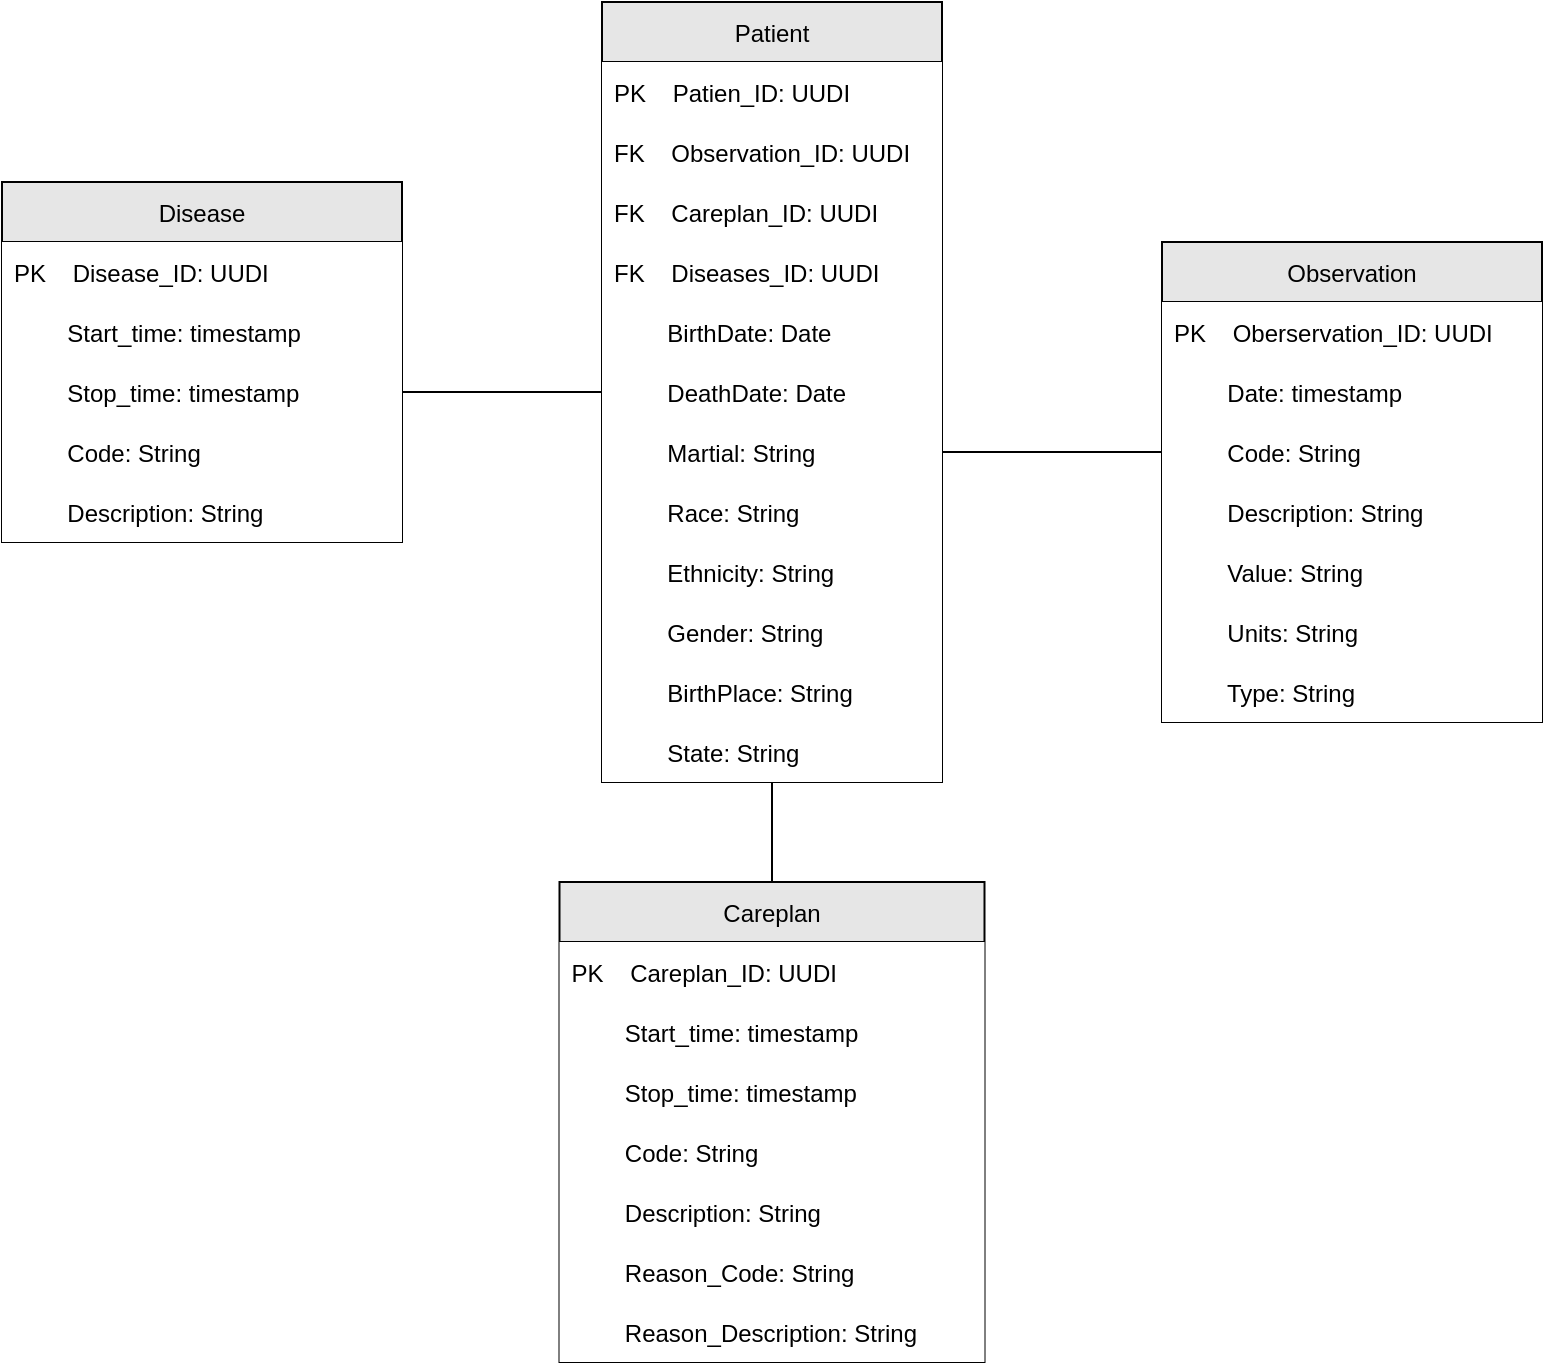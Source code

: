 <mxfile version="20.0.2" type="device"><diagram name="Page-1" id="2ca16b54-16f6-2749-3443-fa8db7711227"><mxGraphModel dx="1703" dy="710" grid="1" gridSize="10" guides="1" tooltips="1" connect="1" arrows="1" fold="1" page="1" pageScale="1" pageWidth="1100" pageHeight="850" background="none" math="0" shadow="0"><root><mxCell id="0"/><mxCell id="1" parent="0"/><mxCell id="jerqM4Zio6cf1CS1COxi-2" value="Observation" style="swimlane;fontStyle=0;childLayout=stackLayout;horizontal=1;startSize=30;horizontalStack=0;resizeParent=1;resizeParentMax=0;resizeLast=0;collapsible=1;marginBottom=0;fillColor=#E6E6E6;" vertex="1" parent="1"><mxGeometry x="770" y="350" width="190" height="240" as="geometry"/></mxCell><mxCell id="jerqM4Zio6cf1CS1COxi-3" value="PK    Oberservation_ID: UUDI" style="text;strokeColor=none;fillColor=#FFFFFF;align=left;verticalAlign=middle;spacingLeft=4;spacingRight=4;overflow=hidden;points=[[0,0.5],[1,0.5]];portConstraint=eastwest;rotatable=0;" vertex="1" parent="jerqM4Zio6cf1CS1COxi-2"><mxGeometry y="30" width="190" height="30" as="geometry"/></mxCell><mxCell id="jerqM4Zio6cf1CS1COxi-4" value="        Date: timestamp" style="text;strokeColor=none;fillColor=#FFFFFF;align=left;verticalAlign=middle;spacingLeft=4;spacingRight=4;overflow=hidden;points=[[0,0.5],[1,0.5]];portConstraint=eastwest;rotatable=0;" vertex="1" parent="jerqM4Zio6cf1CS1COxi-2"><mxGeometry y="60" width="190" height="30" as="geometry"/></mxCell><mxCell id="jerqM4Zio6cf1CS1COxi-5" value="        Code: String" style="text;strokeColor=none;fillColor=#FFFFFF;align=left;verticalAlign=middle;spacingLeft=4;spacingRight=4;overflow=hidden;points=[[0,0.5],[1,0.5]];portConstraint=eastwest;rotatable=0;" vertex="1" parent="jerqM4Zio6cf1CS1COxi-2"><mxGeometry y="90" width="190" height="30" as="geometry"/></mxCell><mxCell id="jerqM4Zio6cf1CS1COxi-6" value="        Description: String" style="text;strokeColor=none;fillColor=#FFFFFF;align=left;verticalAlign=middle;spacingLeft=4;spacingRight=4;overflow=hidden;points=[[0,0.5],[1,0.5]];portConstraint=eastwest;rotatable=0;" vertex="1" parent="jerqM4Zio6cf1CS1COxi-2"><mxGeometry y="120" width="190" height="30" as="geometry"/></mxCell><mxCell id="jerqM4Zio6cf1CS1COxi-9" value="        Value: String" style="text;strokeColor=none;fillColor=#FFFFFF;align=left;verticalAlign=middle;spacingLeft=4;spacingRight=4;overflow=hidden;points=[[0,0.5],[1,0.5]];portConstraint=eastwest;rotatable=0;" vertex="1" parent="jerqM4Zio6cf1CS1COxi-2"><mxGeometry y="150" width="190" height="30" as="geometry"/></mxCell><mxCell id="jerqM4Zio6cf1CS1COxi-7" value="        Units: String" style="text;strokeColor=none;fillColor=#FFFFFF;align=left;verticalAlign=middle;spacingLeft=4;spacingRight=4;overflow=hidden;points=[[0,0.5],[1,0.5]];portConstraint=eastwest;rotatable=0;" vertex="1" parent="jerqM4Zio6cf1CS1COxi-2"><mxGeometry y="180" width="190" height="30" as="geometry"/></mxCell><mxCell id="jerqM4Zio6cf1CS1COxi-8" value="        Type: String" style="text;strokeColor=none;fillColor=#FFFFFF;align=left;verticalAlign=middle;spacingLeft=4;spacingRight=4;overflow=hidden;points=[[0,0.5],[1,0.5]];portConstraint=eastwest;rotatable=0;" vertex="1" parent="jerqM4Zio6cf1CS1COxi-2"><mxGeometry y="210" width="190" height="30" as="geometry"/></mxCell><mxCell id="jerqM4Zio6cf1CS1COxi-10" value="Patient" style="swimlane;fontStyle=0;childLayout=stackLayout;horizontal=1;startSize=30;horizontalStack=0;resizeParent=1;resizeParentMax=0;resizeLast=0;collapsible=1;marginBottom=0;fillColor=#E6E6E6;" vertex="1" parent="1"><mxGeometry x="490" y="230" width="170" height="390" as="geometry"/></mxCell><mxCell id="jerqM4Zio6cf1CS1COxi-11" value="PK    Patien_ID: UUDI" style="text;strokeColor=none;fillColor=#FFFFFF;align=left;verticalAlign=middle;spacingLeft=4;spacingRight=4;overflow=hidden;points=[[0,0.5],[1,0.5]];portConstraint=eastwest;rotatable=0;" vertex="1" parent="jerqM4Zio6cf1CS1COxi-10"><mxGeometry y="30" width="170" height="30" as="geometry"/></mxCell><mxCell id="jerqM4Zio6cf1CS1COxi-38" value="FK    Observation_ID: UUDI" style="text;strokeColor=none;fillColor=#FFFFFF;align=left;verticalAlign=middle;spacingLeft=4;spacingRight=4;overflow=hidden;points=[[0,0.5],[1,0.5]];portConstraint=eastwest;rotatable=0;" vertex="1" parent="jerqM4Zio6cf1CS1COxi-10"><mxGeometry y="60" width="170" height="30" as="geometry"/></mxCell><mxCell id="jerqM4Zio6cf1CS1COxi-40" value="FK    Careplan_ID: UUDI" style="text;strokeColor=none;fillColor=#FFFFFF;align=left;verticalAlign=middle;spacingLeft=4;spacingRight=4;overflow=hidden;points=[[0,0.5],[1,0.5]];portConstraint=eastwest;rotatable=0;" vertex="1" parent="jerqM4Zio6cf1CS1COxi-10"><mxGeometry y="90" width="170" height="30" as="geometry"/></mxCell><mxCell id="jerqM4Zio6cf1CS1COxi-41" value="FK    Diseases_ID: UUDI" style="text;strokeColor=none;fillColor=#FFFFFF;align=left;verticalAlign=middle;spacingLeft=4;spacingRight=4;overflow=hidden;points=[[0,0.5],[1,0.5]];portConstraint=eastwest;rotatable=0;" vertex="1" parent="jerqM4Zio6cf1CS1COxi-10"><mxGeometry y="120" width="170" height="30" as="geometry"/></mxCell><mxCell id="jerqM4Zio6cf1CS1COxi-12" value="        BirthDate: Date" style="text;strokeColor=none;fillColor=#FFFFFF;align=left;verticalAlign=middle;spacingLeft=4;spacingRight=4;overflow=hidden;points=[[0,0.5],[1,0.5]];portConstraint=eastwest;rotatable=0;" vertex="1" parent="jerqM4Zio6cf1CS1COxi-10"><mxGeometry y="150" width="170" height="30" as="geometry"/></mxCell><mxCell id="jerqM4Zio6cf1CS1COxi-13" value="        DeathDate: Date" style="text;strokeColor=none;fillColor=#FFFFFF;align=left;verticalAlign=middle;spacingLeft=4;spacingRight=4;overflow=hidden;points=[[0,0.5],[1,0.5]];portConstraint=eastwest;rotatable=0;" vertex="1" parent="jerqM4Zio6cf1CS1COxi-10"><mxGeometry y="180" width="170" height="30" as="geometry"/></mxCell><mxCell id="jerqM4Zio6cf1CS1COxi-14" value="        Martial: String" style="text;strokeColor=none;fillColor=#FFFFFF;align=left;verticalAlign=middle;spacingLeft=4;spacingRight=4;overflow=hidden;points=[[0,0.5],[1,0.5]];portConstraint=eastwest;rotatable=0;" vertex="1" parent="jerqM4Zio6cf1CS1COxi-10"><mxGeometry y="210" width="170" height="30" as="geometry"/></mxCell><mxCell id="jerqM4Zio6cf1CS1COxi-15" value="        Race: String" style="text;strokeColor=none;fillColor=#FFFFFF;align=left;verticalAlign=middle;spacingLeft=4;spacingRight=4;overflow=hidden;points=[[0,0.5],[1,0.5]];portConstraint=eastwest;rotatable=0;" vertex="1" parent="jerqM4Zio6cf1CS1COxi-10"><mxGeometry y="240" width="170" height="30" as="geometry"/></mxCell><mxCell id="jerqM4Zio6cf1CS1COxi-16" value="        Ethnicity: String" style="text;strokeColor=none;fillColor=#FFFFFF;align=left;verticalAlign=middle;spacingLeft=4;spacingRight=4;overflow=hidden;points=[[0,0.5],[1,0.5]];portConstraint=eastwest;rotatable=0;" vertex="1" parent="jerqM4Zio6cf1CS1COxi-10"><mxGeometry y="270" width="170" height="30" as="geometry"/></mxCell><mxCell id="jerqM4Zio6cf1CS1COxi-17" value="        Gender: String" style="text;strokeColor=none;fillColor=#FFFFFF;align=left;verticalAlign=middle;spacingLeft=4;spacingRight=4;overflow=hidden;points=[[0,0.5],[1,0.5]];portConstraint=eastwest;rotatable=0;" vertex="1" parent="jerqM4Zio6cf1CS1COxi-10"><mxGeometry y="300" width="170" height="30" as="geometry"/></mxCell><mxCell id="jerqM4Zio6cf1CS1COxi-34" value="        BirthPlace: String" style="text;strokeColor=none;fillColor=#FFFFFF;align=left;verticalAlign=middle;spacingLeft=4;spacingRight=4;overflow=hidden;points=[[0,0.5],[1,0.5]];portConstraint=eastwest;rotatable=0;" vertex="1" parent="jerqM4Zio6cf1CS1COxi-10"><mxGeometry y="330" width="170" height="30" as="geometry"/></mxCell><mxCell id="jerqM4Zio6cf1CS1COxi-35" value="        State: String" style="text;strokeColor=none;fillColor=#FFFFFF;align=left;verticalAlign=middle;spacingLeft=4;spacingRight=4;overflow=hidden;points=[[0,0.5],[1,0.5]];portConstraint=eastwest;rotatable=0;" vertex="1" parent="jerqM4Zio6cf1CS1COxi-10"><mxGeometry y="360" width="170" height="30" as="geometry"/></mxCell><mxCell id="jerqM4Zio6cf1CS1COxi-18" value="Disease" style="swimlane;fontStyle=0;childLayout=stackLayout;horizontal=1;startSize=30;horizontalStack=0;resizeParent=1;resizeParentMax=0;resizeLast=0;collapsible=1;marginBottom=0;fillColor=#E6E6E6;" vertex="1" parent="1"><mxGeometry x="190" y="320" width="200" height="180" as="geometry"/></mxCell><mxCell id="jerqM4Zio6cf1CS1COxi-19" value="PK    Disease_ID: UUDI" style="text;strokeColor=none;fillColor=#FFFFFF;align=left;verticalAlign=middle;spacingLeft=4;spacingRight=4;overflow=hidden;points=[[0,0.5],[1,0.5]];portConstraint=eastwest;rotatable=0;" vertex="1" parent="jerqM4Zio6cf1CS1COxi-18"><mxGeometry y="30" width="200" height="30" as="geometry"/></mxCell><mxCell id="jerqM4Zio6cf1CS1COxi-20" value="        Start_time: timestamp" style="text;strokeColor=none;fillColor=#FFFFFF;align=left;verticalAlign=middle;spacingLeft=4;spacingRight=4;overflow=hidden;points=[[0,0.5],[1,0.5]];portConstraint=eastwest;rotatable=0;" vertex="1" parent="jerqM4Zio6cf1CS1COxi-18"><mxGeometry y="60" width="200" height="30" as="geometry"/></mxCell><mxCell id="jerqM4Zio6cf1CS1COxi-42" value="        Stop_time: timestamp" style="text;strokeColor=none;fillColor=#FFFFFF;align=left;verticalAlign=middle;spacingLeft=4;spacingRight=4;overflow=hidden;points=[[0,0.5],[1,0.5]];portConstraint=eastwest;rotatable=0;" vertex="1" parent="jerqM4Zio6cf1CS1COxi-18"><mxGeometry y="90" width="200" height="30" as="geometry"/></mxCell><mxCell id="jerqM4Zio6cf1CS1COxi-21" value="        Code: String" style="text;strokeColor=none;fillColor=#FFFFFF;align=left;verticalAlign=middle;spacingLeft=4;spacingRight=4;overflow=hidden;points=[[0,0.5],[1,0.5]];portConstraint=eastwest;rotatable=0;" vertex="1" parent="jerqM4Zio6cf1CS1COxi-18"><mxGeometry y="120" width="200" height="30" as="geometry"/></mxCell><mxCell id="jerqM4Zio6cf1CS1COxi-22" value="        Description: String" style="text;strokeColor=none;fillColor=#FFFFFF;align=left;verticalAlign=middle;spacingLeft=4;spacingRight=4;overflow=hidden;points=[[0,0.5],[1,0.5]];portConstraint=eastwest;rotatable=0;" vertex="1" parent="jerqM4Zio6cf1CS1COxi-18"><mxGeometry y="150" width="200" height="30" as="geometry"/></mxCell><mxCell id="jerqM4Zio6cf1CS1COxi-26" value="Careplan" style="swimlane;fontStyle=0;childLayout=stackLayout;horizontal=1;startSize=30;horizontalStack=0;resizeParent=1;resizeParentMax=0;resizeLast=0;collapsible=1;marginBottom=0;fillColor=#E6E6E6;" vertex="1" parent="1"><mxGeometry x="468.75" y="670" width="212.5" height="240" as="geometry"/></mxCell><mxCell id="jerqM4Zio6cf1CS1COxi-27" value="PK    Careplan_ID: UUDI" style="text;strokeColor=none;fillColor=#FFFFFF;align=left;verticalAlign=middle;spacingLeft=4;spacingRight=4;overflow=hidden;points=[[0,0.5],[1,0.5]];portConstraint=eastwest;rotatable=0;" vertex="1" parent="jerqM4Zio6cf1CS1COxi-26"><mxGeometry y="30" width="212.5" height="30" as="geometry"/></mxCell><mxCell id="jerqM4Zio6cf1CS1COxi-28" value="        Start_time: timestamp" style="text;strokeColor=none;fillColor=#FFFFFF;align=left;verticalAlign=middle;spacingLeft=4;spacingRight=4;overflow=hidden;points=[[0,0.5],[1,0.5]];portConstraint=eastwest;rotatable=0;" vertex="1" parent="jerqM4Zio6cf1CS1COxi-26"><mxGeometry y="60" width="212.5" height="30" as="geometry"/></mxCell><mxCell id="jerqM4Zio6cf1CS1COxi-29" value="        Stop_time: timestamp    " style="text;strokeColor=none;fillColor=#FFFFFF;align=left;verticalAlign=middle;spacingLeft=4;spacingRight=4;overflow=hidden;points=[[0,0.5],[1,0.5]];portConstraint=eastwest;rotatable=0;" vertex="1" parent="jerqM4Zio6cf1CS1COxi-26"><mxGeometry y="90" width="212.5" height="30" as="geometry"/></mxCell><mxCell id="jerqM4Zio6cf1CS1COxi-30" value="        Code: String" style="text;strokeColor=none;fillColor=#FFFFFF;align=left;verticalAlign=middle;spacingLeft=4;spacingRight=4;overflow=hidden;points=[[0,0.5],[1,0.5]];portConstraint=eastwest;rotatable=0;" vertex="1" parent="jerqM4Zio6cf1CS1COxi-26"><mxGeometry y="120" width="212.5" height="30" as="geometry"/></mxCell><mxCell id="jerqM4Zio6cf1CS1COxi-31" value="        Description: String" style="text;strokeColor=none;fillColor=#FFFFFF;align=left;verticalAlign=middle;spacingLeft=4;spacingRight=4;overflow=hidden;points=[[0,0.5],[1,0.5]];portConstraint=eastwest;rotatable=0;" vertex="1" parent="jerqM4Zio6cf1CS1COxi-26"><mxGeometry y="150" width="212.5" height="30" as="geometry"/></mxCell><mxCell id="jerqM4Zio6cf1CS1COxi-32" value="        Reason_Code: String" style="text;strokeColor=none;fillColor=#FFFFFF;align=left;verticalAlign=middle;spacingLeft=4;spacingRight=4;overflow=hidden;points=[[0,0.5],[1,0.5]];portConstraint=eastwest;rotatable=0;" vertex="1" parent="jerqM4Zio6cf1CS1COxi-26"><mxGeometry y="180" width="212.5" height="30" as="geometry"/></mxCell><mxCell id="jerqM4Zio6cf1CS1COxi-33" value="        Reason_Description: String" style="text;strokeColor=none;fillColor=#FFFFFF;align=left;verticalAlign=middle;spacingLeft=4;spacingRight=4;overflow=hidden;points=[[0,0.5],[1,0.5]];portConstraint=eastwest;rotatable=0;" vertex="1" parent="jerqM4Zio6cf1CS1COxi-26"><mxGeometry y="210" width="212.5" height="30" as="geometry"/></mxCell><mxCell id="jerqM4Zio6cf1CS1COxi-43" value="" style="endArrow=none;html=1;rounded=0;entryX=1;entryY=0.5;entryDx=0;entryDy=0;exitX=0;exitY=0.5;exitDx=0;exitDy=0;" edge="1" parent="1" source="jerqM4Zio6cf1CS1COxi-13" target="jerqM4Zio6cf1CS1COxi-42"><mxGeometry width="50" height="50" relative="1" as="geometry"><mxPoint x="570" y="590" as="sourcePoint"/><mxPoint x="620" y="540" as="targetPoint"/><Array as="points"/></mxGeometry></mxCell><mxCell id="jerqM4Zio6cf1CS1COxi-45" value="" style="endArrow=none;html=1;rounded=0;exitX=0.5;exitY=0;exitDx=0;exitDy=0;entryX=0.5;entryY=1;entryDx=0;entryDy=0;" edge="1" parent="1" source="jerqM4Zio6cf1CS1COxi-26" target="jerqM4Zio6cf1CS1COxi-10"><mxGeometry width="50" height="50" relative="1" as="geometry"><mxPoint x="570" y="610" as="sourcePoint"/><mxPoint x="620" y="560" as="targetPoint"/></mxGeometry></mxCell><mxCell id="jerqM4Zio6cf1CS1COxi-46" value="" style="endArrow=none;html=1;rounded=0;exitX=1;exitY=0.5;exitDx=0;exitDy=0;entryX=0;entryY=0.5;entryDx=0;entryDy=0;" edge="1" parent="1" source="jerqM4Zio6cf1CS1COxi-14" target="jerqM4Zio6cf1CS1COxi-5"><mxGeometry width="50" height="50" relative="1" as="geometry"><mxPoint x="585.0" y="680" as="sourcePoint"/><mxPoint x="585.0" y="630" as="targetPoint"/><Array as="points"/></mxGeometry></mxCell></root></mxGraphModel></diagram></mxfile>